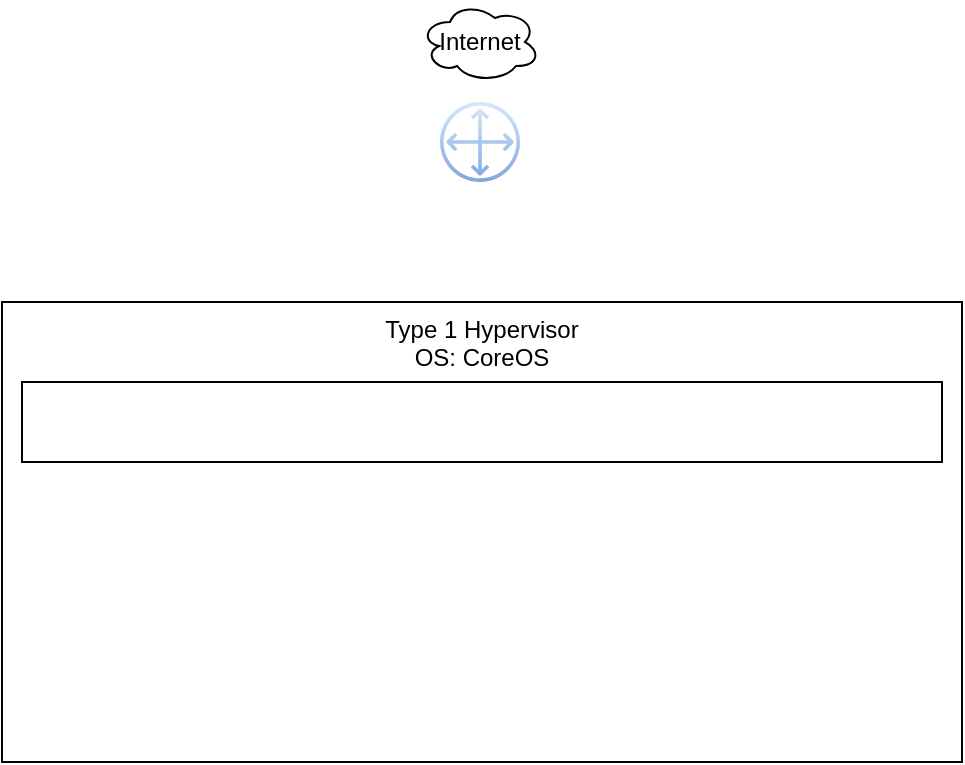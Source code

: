 <mxfile version="21.6.6" type="github">
  <diagram name="Page-1" id="9f46799a-70d6-7492-0946-bef42562c5a5">
    <mxGraphModel dx="768" dy="383" grid="1" gridSize="10" guides="1" tooltips="1" connect="1" arrows="1" fold="1" page="1" pageScale="1" pageWidth="1100" pageHeight="850" background="none" math="0" shadow="0">
      <root>
        <mxCell id="0" />
        <mxCell id="1" parent="0" />
        <mxCell id="fTah8kRHoHt24xOx3StS-2" value="" style="sketch=0;outlineConnect=0;dashed=0;verticalLabelPosition=bottom;verticalAlign=top;align=center;html=1;fontSize=12;fontStyle=0;aspect=fixed;pointerEvents=1;shape=mxgraph.aws4.customer_gateway;fillColor=#dae8fc;strokeColor=#6c8ebf;gradientColor=#7ea6e0;" vertex="1" parent="1">
          <mxGeometry x="539.01" y="60" width="40" height="40" as="geometry" />
        </mxCell>
        <mxCell id="fTah8kRHoHt24xOx3StS-3" value="Internet" style="ellipse;shape=cloud;whiteSpace=wrap;html=1;" vertex="1" parent="1">
          <mxGeometry x="529.01" y="10" width="60" height="40" as="geometry" />
        </mxCell>
        <mxCell id="fTah8kRHoHt24xOx3StS-7" value="&lt;div&gt;Type 1 Hypervisor&lt;/div&gt;&lt;div&gt;OS: CoreOS&lt;br&gt;&lt;/div&gt;" style="rounded=0;whiteSpace=wrap;html=1;container=1;gradientColor=none;labelPosition=center;verticalLabelPosition=middle;align=center;verticalAlign=top;" vertex="1" parent="1">
          <mxGeometry x="320" y="160" width="480" height="230" as="geometry">
            <mxRectangle x="320" y="160" width="480" height="40" as="alternateBounds" />
          </mxGeometry>
        </mxCell>
        <mxCell id="fTah8kRHoHt24xOx3StS-8" value="" style="rounded=0;whiteSpace=wrap;html=1;" vertex="1" parent="1">
          <mxGeometry x="330" y="200" width="460" height="40" as="geometry" />
        </mxCell>
      </root>
    </mxGraphModel>
  </diagram>
</mxfile>
